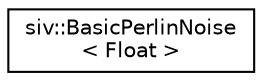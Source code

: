 digraph "Graphical Class Hierarchy"
{
 // LATEX_PDF_SIZE
  edge [fontname="Helvetica",fontsize="10",labelfontname="Helvetica",labelfontsize="10"];
  node [fontname="Helvetica",fontsize="10",shape=record];
  rankdir="LR";
  Node0 [label="siv::BasicPerlinNoise\l\< Float \>",height=0.2,width=0.4,color="black", fillcolor="white", style="filled",URL="$classsiv_1_1BasicPerlinNoise.html",tooltip=" "];
}
